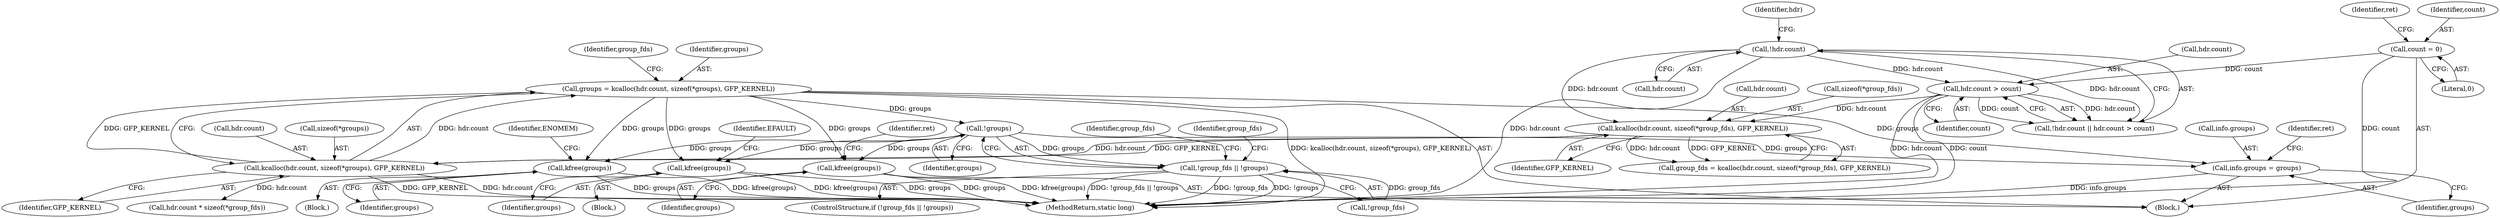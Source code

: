 digraph "0_linux_05692d7005a364add85c6e25a6c4447ce08f913a@API" {
"1001191" [label="(Call,groups = kcalloc(hdr.count, sizeof(*groups), GFP_KERNEL))"];
"1001193" [label="(Call,kcalloc(hdr.count, sizeof(*groups), GFP_KERNEL))"];
"1001183" [label="(Call,kcalloc(hdr.count, sizeof(*group_fds), GFP_KERNEL))"];
"1001169" [label="(Call,!hdr.count)"];
"1001173" [label="(Call,hdr.count > count)"];
"1001100" [label="(Call,count = 0)"];
"1001205" [label="(Call,!groups)"];
"1001202" [label="(Call,!group_fds || !groups)"];
"1001210" [label="(Call,kfree(groups))"];
"1001233" [label="(Call,kfree(groups))"];
"1001313" [label="(Call,info.groups = groups)"];
"1001362" [label="(Call,kfree(groups))"];
"1001209" [label="(Identifier,group_fds)"];
"1001175" [label="(Identifier,hdr)"];
"1001181" [label="(Call,group_fds = kcalloc(hdr.count, sizeof(*group_fds), GFP_KERNEL))"];
"1001200" [label="(Identifier,GFP_KERNEL)"];
"1001313" [label="(Call,info.groups = groups)"];
"1001194" [label="(Call,hdr.count)"];
"1001105" [label="(Identifier,ret)"];
"1001233" [label="(Call,kfree(groups))"];
"1001191" [label="(Call,groups = kcalloc(hdr.count, sizeof(*groups), GFP_KERNEL))"];
"1001177" [label="(Identifier,count)"];
"1001223" [label="(Call,hdr.count * sizeof(*group_fds))"];
"1001363" [label="(Identifier,groups)"];
"1001168" [label="(Call,!hdr.count || hdr.count > count)"];
"1001183" [label="(Call,kcalloc(hdr.count, sizeof(*group_fds), GFP_KERNEL))"];
"1001101" [label="(Identifier,count)"];
"1001369" [label="(MethodReturn,static long)"];
"1001205" [label="(Call,!groups)"];
"1001100" [label="(Call,count = 0)"];
"1001206" [label="(Identifier,groups)"];
"1001217" [label="(Identifier,group_fds)"];
"1001207" [label="(Block,)"];
"1001204" [label="(Identifier,group_fds)"];
"1001190" [label="(Identifier,GFP_KERNEL)"];
"1001170" [label="(Call,hdr.count)"];
"1001317" [label="(Identifier,groups)"];
"1001362" [label="(Call,kfree(groups))"];
"1001173" [label="(Call,hdr.count > count)"];
"1001211" [label="(Identifier,groups)"];
"1001230" [label="(Block,)"];
"1001210" [label="(Call,kfree(groups))"];
"1001203" [label="(Call,!group_fds)"];
"1001314" [label="(Call,info.groups)"];
"1001089" [label="(Block,)"];
"1001184" [label="(Call,hdr.count)"];
"1001197" [label="(Call,sizeof(*groups))"];
"1001193" [label="(Call,kcalloc(hdr.count, sizeof(*groups), GFP_KERNEL))"];
"1001202" [label="(Call,!group_fds || !groups)"];
"1001201" [label="(ControlStructure,if (!group_fds || !groups))"];
"1001237" [label="(Identifier,EFAULT)"];
"1001187" [label="(Call,sizeof(*group_fds))"];
"1001174" [label="(Call,hdr.count)"];
"1001319" [label="(Identifier,ret)"];
"1001365" [label="(Identifier,ret)"];
"1001169" [label="(Call,!hdr.count)"];
"1001192" [label="(Identifier,groups)"];
"1001234" [label="(Identifier,groups)"];
"1001214" [label="(Identifier,ENOMEM)"];
"1001102" [label="(Literal,0)"];
"1001191" -> "1001089"  [label="AST: "];
"1001191" -> "1001193"  [label="CFG: "];
"1001192" -> "1001191"  [label="AST: "];
"1001193" -> "1001191"  [label="AST: "];
"1001204" -> "1001191"  [label="CFG: "];
"1001191" -> "1001369"  [label="DDG: kcalloc(hdr.count, sizeof(*groups), GFP_KERNEL)"];
"1001193" -> "1001191"  [label="DDG: hdr.count"];
"1001193" -> "1001191"  [label="DDG: GFP_KERNEL"];
"1001191" -> "1001205"  [label="DDG: groups"];
"1001191" -> "1001210"  [label="DDG: groups"];
"1001191" -> "1001233"  [label="DDG: groups"];
"1001191" -> "1001313"  [label="DDG: groups"];
"1001191" -> "1001362"  [label="DDG: groups"];
"1001193" -> "1001200"  [label="CFG: "];
"1001194" -> "1001193"  [label="AST: "];
"1001197" -> "1001193"  [label="AST: "];
"1001200" -> "1001193"  [label="AST: "];
"1001193" -> "1001369"  [label="DDG: GFP_KERNEL"];
"1001193" -> "1001369"  [label="DDG: hdr.count"];
"1001183" -> "1001193"  [label="DDG: hdr.count"];
"1001183" -> "1001193"  [label="DDG: GFP_KERNEL"];
"1001193" -> "1001223"  [label="DDG: hdr.count"];
"1001183" -> "1001181"  [label="AST: "];
"1001183" -> "1001190"  [label="CFG: "];
"1001184" -> "1001183"  [label="AST: "];
"1001187" -> "1001183"  [label="AST: "];
"1001190" -> "1001183"  [label="AST: "];
"1001181" -> "1001183"  [label="CFG: "];
"1001183" -> "1001181"  [label="DDG: hdr.count"];
"1001183" -> "1001181"  [label="DDG: GFP_KERNEL"];
"1001169" -> "1001183"  [label="DDG: hdr.count"];
"1001173" -> "1001183"  [label="DDG: hdr.count"];
"1001169" -> "1001168"  [label="AST: "];
"1001169" -> "1001170"  [label="CFG: "];
"1001170" -> "1001169"  [label="AST: "];
"1001175" -> "1001169"  [label="CFG: "];
"1001168" -> "1001169"  [label="CFG: "];
"1001169" -> "1001369"  [label="DDG: hdr.count"];
"1001169" -> "1001168"  [label="DDG: hdr.count"];
"1001169" -> "1001173"  [label="DDG: hdr.count"];
"1001173" -> "1001168"  [label="AST: "];
"1001173" -> "1001177"  [label="CFG: "];
"1001174" -> "1001173"  [label="AST: "];
"1001177" -> "1001173"  [label="AST: "];
"1001168" -> "1001173"  [label="CFG: "];
"1001173" -> "1001369"  [label="DDG: count"];
"1001173" -> "1001369"  [label="DDG: hdr.count"];
"1001173" -> "1001168"  [label="DDG: hdr.count"];
"1001173" -> "1001168"  [label="DDG: count"];
"1001100" -> "1001173"  [label="DDG: count"];
"1001100" -> "1001089"  [label="AST: "];
"1001100" -> "1001102"  [label="CFG: "];
"1001101" -> "1001100"  [label="AST: "];
"1001102" -> "1001100"  [label="AST: "];
"1001105" -> "1001100"  [label="CFG: "];
"1001100" -> "1001369"  [label="DDG: count"];
"1001205" -> "1001202"  [label="AST: "];
"1001205" -> "1001206"  [label="CFG: "];
"1001206" -> "1001205"  [label="AST: "];
"1001202" -> "1001205"  [label="CFG: "];
"1001205" -> "1001202"  [label="DDG: groups"];
"1001205" -> "1001210"  [label="DDG: groups"];
"1001205" -> "1001233"  [label="DDG: groups"];
"1001205" -> "1001313"  [label="DDG: groups"];
"1001205" -> "1001362"  [label="DDG: groups"];
"1001202" -> "1001201"  [label="AST: "];
"1001202" -> "1001203"  [label="CFG: "];
"1001203" -> "1001202"  [label="AST: "];
"1001209" -> "1001202"  [label="CFG: "];
"1001217" -> "1001202"  [label="CFG: "];
"1001202" -> "1001369"  [label="DDG: !groups"];
"1001202" -> "1001369"  [label="DDG: !group_fds || !groups"];
"1001202" -> "1001369"  [label="DDG: !group_fds"];
"1001203" -> "1001202"  [label="DDG: group_fds"];
"1001210" -> "1001207"  [label="AST: "];
"1001210" -> "1001211"  [label="CFG: "];
"1001211" -> "1001210"  [label="AST: "];
"1001214" -> "1001210"  [label="CFG: "];
"1001210" -> "1001369"  [label="DDG: groups"];
"1001210" -> "1001369"  [label="DDG: kfree(groups)"];
"1001233" -> "1001230"  [label="AST: "];
"1001233" -> "1001234"  [label="CFG: "];
"1001234" -> "1001233"  [label="AST: "];
"1001237" -> "1001233"  [label="CFG: "];
"1001233" -> "1001369"  [label="DDG: kfree(groups)"];
"1001233" -> "1001369"  [label="DDG: groups"];
"1001313" -> "1001089"  [label="AST: "];
"1001313" -> "1001317"  [label="CFG: "];
"1001314" -> "1001313"  [label="AST: "];
"1001317" -> "1001313"  [label="AST: "];
"1001319" -> "1001313"  [label="CFG: "];
"1001313" -> "1001369"  [label="DDG: info.groups"];
"1001362" -> "1001089"  [label="AST: "];
"1001362" -> "1001363"  [label="CFG: "];
"1001363" -> "1001362"  [label="AST: "];
"1001365" -> "1001362"  [label="CFG: "];
"1001362" -> "1001369"  [label="DDG: groups"];
"1001362" -> "1001369"  [label="DDG: kfree(groups)"];
}

